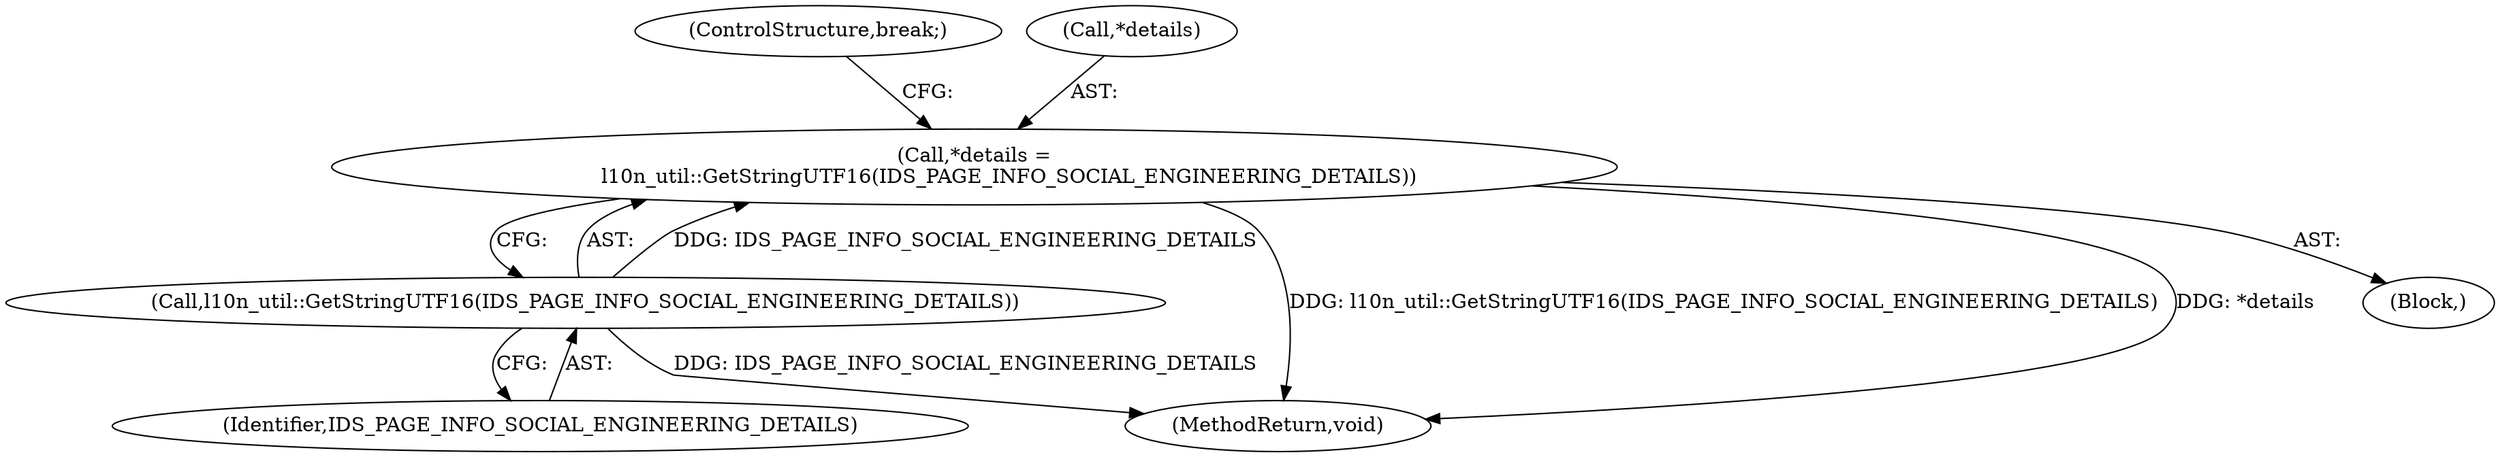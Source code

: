 digraph "0_Chrome_7cde8513c12a6e8ec5d1d1eb1cfd078d9adad3ef_0@pointer" {
"1000127" [label="(Call,*details =\n           l10n_util::GetStringUTF16(IDS_PAGE_INFO_SOCIAL_ENGINEERING_DETAILS))"];
"1000130" [label="(Call,l10n_util::GetStringUTF16(IDS_PAGE_INFO_SOCIAL_ENGINEERING_DETAILS))"];
"1000127" [label="(Call,*details =\n           l10n_util::GetStringUTF16(IDS_PAGE_INFO_SOCIAL_ENGINEERING_DETAILS))"];
"1000183" [label="(MethodReturn,void)"];
"1000130" [label="(Call,l10n_util::GetStringUTF16(IDS_PAGE_INFO_SOCIAL_ENGINEERING_DETAILS))"];
"1000131" [label="(Identifier,IDS_PAGE_INFO_SOCIAL_ENGINEERING_DETAILS)"];
"1000132" [label="(ControlStructure,break;)"];
"1000128" [label="(Call,*details)"];
"1000107" [label="(Block,)"];
"1000127" -> "1000107"  [label="AST: "];
"1000127" -> "1000130"  [label="CFG: "];
"1000128" -> "1000127"  [label="AST: "];
"1000130" -> "1000127"  [label="AST: "];
"1000132" -> "1000127"  [label="CFG: "];
"1000127" -> "1000183"  [label="DDG: l10n_util::GetStringUTF16(IDS_PAGE_INFO_SOCIAL_ENGINEERING_DETAILS)"];
"1000127" -> "1000183"  [label="DDG: *details"];
"1000130" -> "1000127"  [label="DDG: IDS_PAGE_INFO_SOCIAL_ENGINEERING_DETAILS"];
"1000130" -> "1000131"  [label="CFG: "];
"1000131" -> "1000130"  [label="AST: "];
"1000130" -> "1000183"  [label="DDG: IDS_PAGE_INFO_SOCIAL_ENGINEERING_DETAILS"];
}
